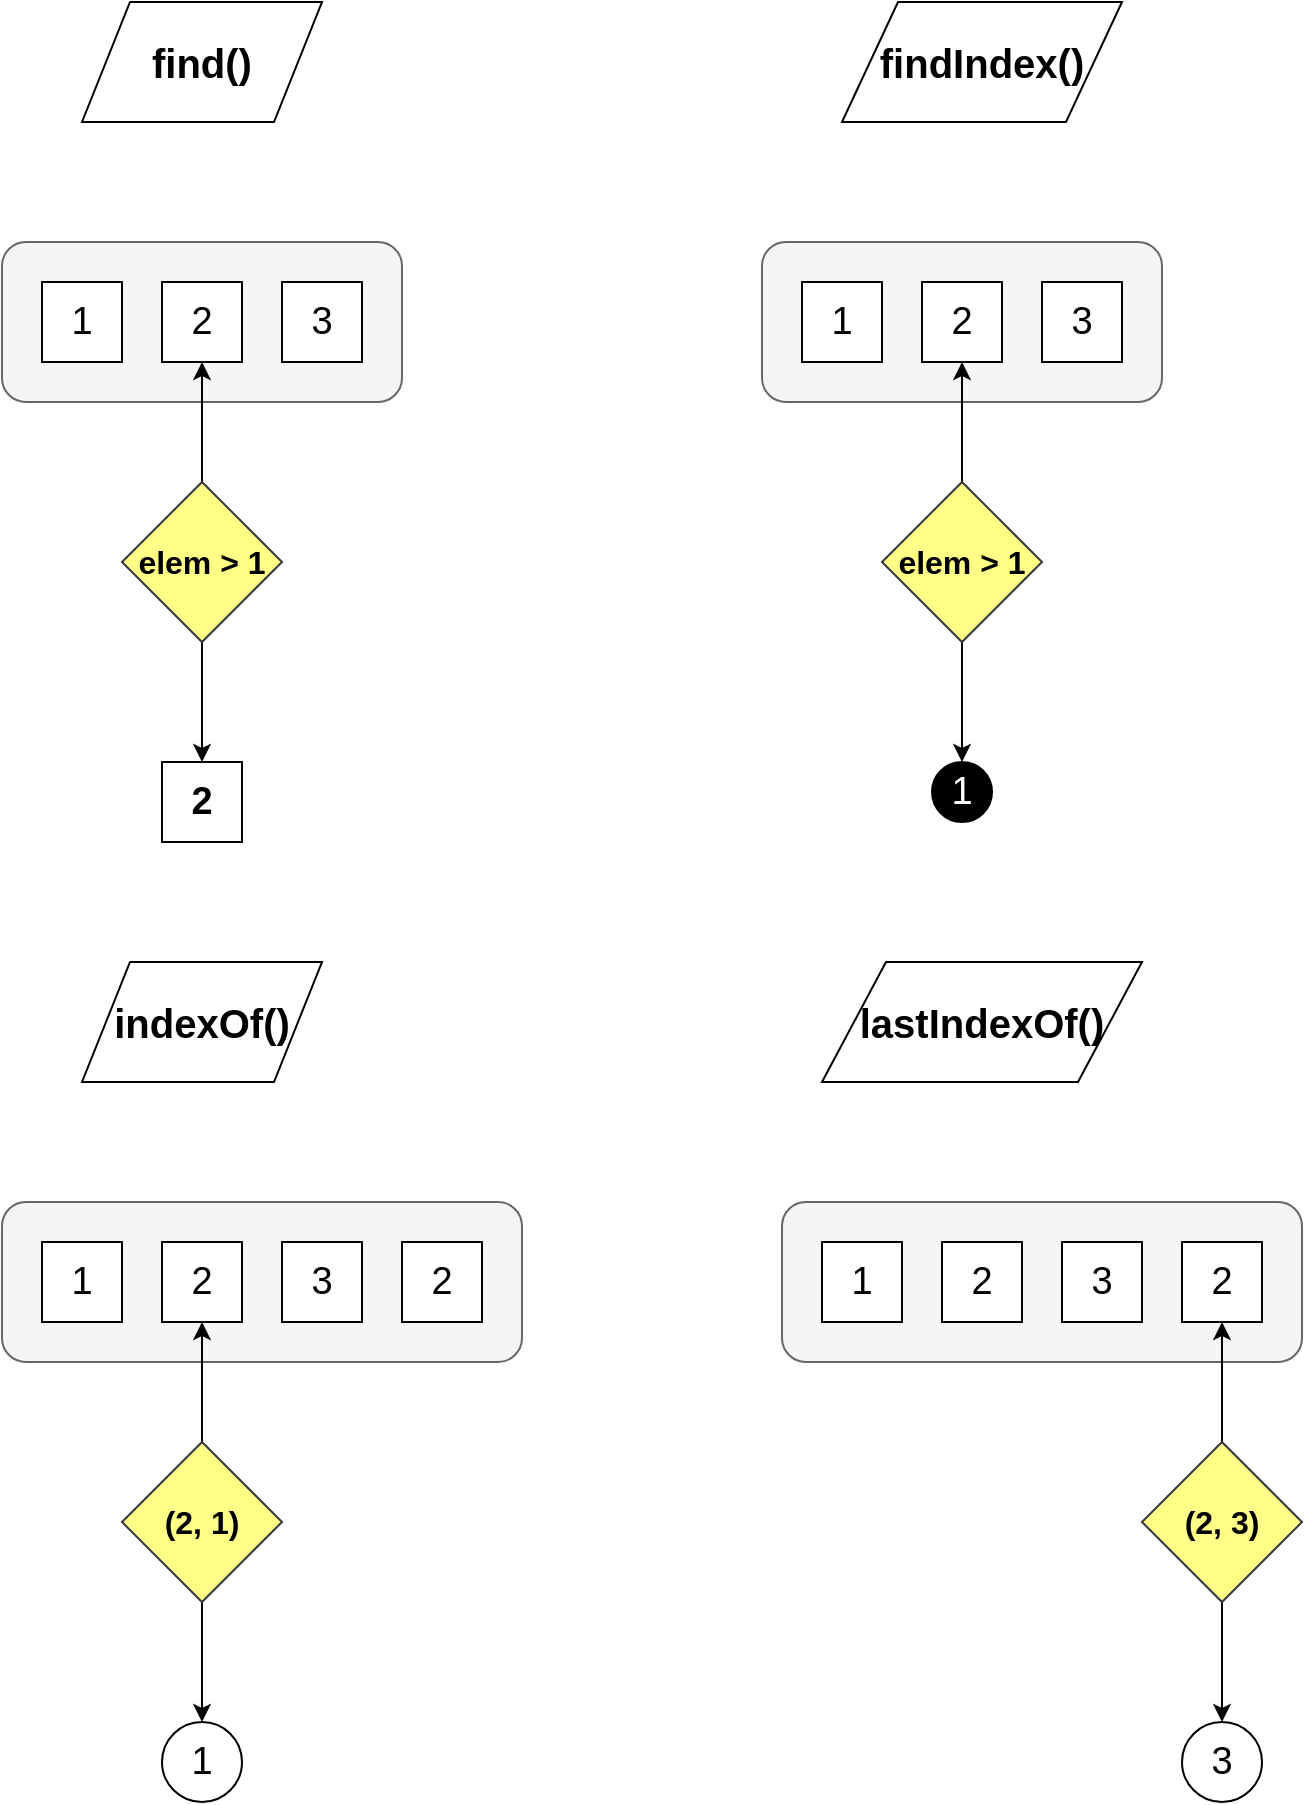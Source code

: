 <mxfile version="13.0.5" type="device"><diagram id="3619O0CQIiuUeOouCDw5" name="Page-1"><mxGraphModel dx="1038" dy="499" grid="1" gridSize="10" guides="1" tooltips="1" connect="1" arrows="1" fold="1" page="1" pageScale="1" pageWidth="827" pageHeight="1169" math="0" shadow="0"><root><mxCell id="0"/><mxCell id="1" parent="0"/><mxCell id="DJqFO_E5eXXISd0LHK7U-2" value="" style="rounded=1;whiteSpace=wrap;html=1;fontSize=19;fontStyle=0;fillColor=#f5f5f5;strokeColor=#666666;fontColor=#333333;" parent="1" vertex="1"><mxGeometry x="120" y="320" width="200" height="80" as="geometry"/></mxCell><mxCell id="DJqFO_E5eXXISd0LHK7U-3" value="3" style="whiteSpace=wrap;html=1;aspect=fixed;fontSize=19;fontStyle=0" parent="1" vertex="1"><mxGeometry x="260" y="340" width="40" height="40" as="geometry"/></mxCell><mxCell id="DJqFO_E5eXXISd0LHK7U-4" value="2" style="whiteSpace=wrap;html=1;aspect=fixed;fontSize=19;fontStyle=0" parent="1" vertex="1"><mxGeometry x="200" y="340" width="40" height="40" as="geometry"/></mxCell><mxCell id="DJqFO_E5eXXISd0LHK7U-5" value="1" style="whiteSpace=wrap;html=1;aspect=fixed;fontSize=19;fontStyle=0" parent="1" vertex="1"><mxGeometry x="140" y="340" width="40" height="40" as="geometry"/></mxCell><mxCell id="DJqFO_E5eXXISd0LHK7U-6" value="" style="edgeStyle=orthogonalEdgeStyle;rounded=0;orthogonalLoop=1;jettySize=auto;html=1;fontSize=19;fontStyle=1" parent="1" source="DJqFO_E5eXXISd0LHK7U-8" edge="1"><mxGeometry relative="1" as="geometry"><mxPoint x="220" y="380" as="targetPoint"/></mxGeometry></mxCell><mxCell id="DJqFO_E5eXXISd0LHK7U-7" style="edgeStyle=orthogonalEdgeStyle;rounded=0;orthogonalLoop=1;jettySize=auto;html=1;entryX=0.5;entryY=0;entryDx=0;entryDy=0;fontSize=19;fontStyle=1" parent="1" source="DJqFO_E5eXXISd0LHK7U-8" edge="1"><mxGeometry relative="1" as="geometry"><mxPoint x="220" y="580" as="targetPoint"/></mxGeometry></mxCell><mxCell id="DJqFO_E5eXXISd0LHK7U-8" value="elem &amp;gt; 1" style="rhombus;whiteSpace=wrap;html=1;fontSize=16;fontStyle=1;fillColor=#ffff88;strokeColor=#36393d;" parent="1" vertex="1"><mxGeometry x="180" y="440" width="80" height="80" as="geometry"/></mxCell><mxCell id="DJqFO_E5eXXISd0LHK7U-10" value="2" style="whiteSpace=wrap;html=1;aspect=fixed;fontSize=19;fontStyle=1" parent="1" vertex="1"><mxGeometry x="200" y="580" width="40" height="40" as="geometry"/></mxCell><mxCell id="DJqFO_E5eXXISd0LHK7U-11" value="find()" style="shape=parallelogram;perimeter=parallelogramPerimeter;whiteSpace=wrap;html=1;fontSize=20;fontStyle=1;" parent="1" vertex="1"><mxGeometry x="160" y="200" width="120" height="60" as="geometry"/></mxCell><mxCell id="DJqFO_E5eXXISd0LHK7U-13" value="" style="rounded=1;whiteSpace=wrap;html=1;fontSize=19;fontStyle=0;fillColor=#f5f5f5;strokeColor=#666666;fontColor=#333333;" parent="1" vertex="1"><mxGeometry x="500" y="320" width="200" height="80" as="geometry"/></mxCell><mxCell id="DJqFO_E5eXXISd0LHK7U-14" value="3" style="whiteSpace=wrap;html=1;aspect=fixed;fontSize=19;fontStyle=0" parent="1" vertex="1"><mxGeometry x="640" y="340" width="40" height="40" as="geometry"/></mxCell><mxCell id="DJqFO_E5eXXISd0LHK7U-15" value="2" style="whiteSpace=wrap;html=1;aspect=fixed;fontSize=19;fontStyle=0" parent="1" vertex="1"><mxGeometry x="580" y="340" width="40" height="40" as="geometry"/></mxCell><mxCell id="DJqFO_E5eXXISd0LHK7U-16" value="1" style="whiteSpace=wrap;html=1;aspect=fixed;fontSize=19;fontStyle=0" parent="1" vertex="1"><mxGeometry x="520" y="340" width="40" height="40" as="geometry"/></mxCell><mxCell id="DJqFO_E5eXXISd0LHK7U-17" value="" style="edgeStyle=orthogonalEdgeStyle;rounded=0;orthogonalLoop=1;jettySize=auto;html=1;fontSize=19;fontStyle=1" parent="1" source="DJqFO_E5eXXISd0LHK7U-19" edge="1"><mxGeometry relative="1" as="geometry"><mxPoint x="600" y="380" as="targetPoint"/></mxGeometry></mxCell><mxCell id="DJqFO_E5eXXISd0LHK7U-18" style="edgeStyle=orthogonalEdgeStyle;rounded=0;orthogonalLoop=1;jettySize=auto;html=1;entryX=0.5;entryY=0;entryDx=0;entryDy=0;fontSize=19;fontStyle=1" parent="1" source="DJqFO_E5eXXISd0LHK7U-19" edge="1"><mxGeometry relative="1" as="geometry"><mxPoint x="600" y="580" as="targetPoint"/></mxGeometry></mxCell><mxCell id="DJqFO_E5eXXISd0LHK7U-19" value="elem &amp;gt; 1" style="rhombus;whiteSpace=wrap;html=1;fontSize=16;fontStyle=1;fillColor=#ffff88;strokeColor=#36393d;" parent="1" vertex="1"><mxGeometry x="560" y="440" width="80" height="80" as="geometry"/></mxCell><mxCell id="DJqFO_E5eXXISd0LHK7U-21" value="findIndex()" style="shape=parallelogram;perimeter=parallelogramPerimeter;whiteSpace=wrap;html=1;fontSize=20;fontStyle=1;" parent="1" vertex="1"><mxGeometry x="540" y="200" width="140" height="60" as="geometry"/></mxCell><mxCell id="DJqFO_E5eXXISd0LHK7U-23" value="1" style="ellipse;whiteSpace=wrap;html=1;aspect=fixed;rounded=0;fontSize=19;fillColor=#000000;fontColor=#FFFFFF;" parent="1" vertex="1"><mxGeometry x="585" y="580" width="30" height="30" as="geometry"/></mxCell><mxCell id="DJqFO_E5eXXISd0LHK7U-24" value="" style="rounded=1;whiteSpace=wrap;html=1;fontSize=19;fontStyle=0;fillColor=#f5f5f5;strokeColor=#666666;fontColor=#333333;" parent="1" vertex="1"><mxGeometry x="120" y="800" width="260" height="80" as="geometry"/></mxCell><mxCell id="DJqFO_E5eXXISd0LHK7U-25" value="3" style="whiteSpace=wrap;html=1;aspect=fixed;fontSize=19;fontStyle=0" parent="1" vertex="1"><mxGeometry x="260" y="820" width="40" height="40" as="geometry"/></mxCell><mxCell id="DJqFO_E5eXXISd0LHK7U-26" value="2" style="whiteSpace=wrap;html=1;aspect=fixed;fontSize=19;fontStyle=0" parent="1" vertex="1"><mxGeometry x="200" y="820" width="40" height="40" as="geometry"/></mxCell><mxCell id="DJqFO_E5eXXISd0LHK7U-27" value="1" style="whiteSpace=wrap;html=1;aspect=fixed;fontSize=19;fontStyle=0" parent="1" vertex="1"><mxGeometry x="140" y="820" width="40" height="40" as="geometry"/></mxCell><mxCell id="DJqFO_E5eXXISd0LHK7U-28" value="" style="edgeStyle=orthogonalEdgeStyle;rounded=0;orthogonalLoop=1;jettySize=auto;html=1;fontSize=19;fontStyle=1" parent="1" source="DJqFO_E5eXXISd0LHK7U-30" edge="1"><mxGeometry relative="1" as="geometry"><mxPoint x="220" y="860" as="targetPoint"/></mxGeometry></mxCell><mxCell id="DJqFO_E5eXXISd0LHK7U-29" style="edgeStyle=orthogonalEdgeStyle;rounded=0;orthogonalLoop=1;jettySize=auto;html=1;entryX=0.5;entryY=0;entryDx=0;entryDy=0;fontSize=19;fontStyle=1" parent="1" source="DJqFO_E5eXXISd0LHK7U-30" edge="1"><mxGeometry relative="1" as="geometry"><mxPoint x="220" y="1060" as="targetPoint"/></mxGeometry></mxCell><mxCell id="DJqFO_E5eXXISd0LHK7U-30" value="(2, 1)" style="rhombus;whiteSpace=wrap;html=1;fontSize=16;fontStyle=1;fillColor=#ffff88;strokeColor=#36393d;" parent="1" vertex="1"><mxGeometry x="180" y="920" width="80" height="80" as="geometry"/></mxCell><mxCell id="DJqFO_E5eXXISd0LHK7U-32" value="indexOf()" style="shape=parallelogram;perimeter=parallelogramPerimeter;whiteSpace=wrap;html=1;fontSize=20;fontStyle=1;" parent="1" vertex="1"><mxGeometry x="160" y="680" width="120" height="60" as="geometry"/></mxCell><mxCell id="DJqFO_E5eXXISd0LHK7U-33" value="1" style="ellipse;whiteSpace=wrap;html=1;aspect=fixed;rounded=0;fontSize=19;" parent="1" vertex="1"><mxGeometry x="200" y="1060" width="40" height="40" as="geometry"/></mxCell><mxCell id="DJqFO_E5eXXISd0LHK7U-34" value="" style="rounded=1;whiteSpace=wrap;html=1;fontSize=19;fontStyle=0;fillColor=#f5f5f5;strokeColor=#666666;fontColor=#333333;" parent="1" vertex="1"><mxGeometry x="510" y="800" width="260" height="80" as="geometry"/></mxCell><mxCell id="DJqFO_E5eXXISd0LHK7U-35" value="3" style="whiteSpace=wrap;html=1;aspect=fixed;fontSize=19;fontStyle=0" parent="1" vertex="1"><mxGeometry x="650" y="820" width="40" height="40" as="geometry"/></mxCell><mxCell id="DJqFO_E5eXXISd0LHK7U-36" value="2" style="whiteSpace=wrap;html=1;aspect=fixed;fontSize=19;fontStyle=0" parent="1" vertex="1"><mxGeometry x="590" y="820" width="40" height="40" as="geometry"/></mxCell><mxCell id="DJqFO_E5eXXISd0LHK7U-37" value="1" style="whiteSpace=wrap;html=1;aspect=fixed;fontSize=19;fontStyle=0" parent="1" vertex="1"><mxGeometry x="530" y="820" width="40" height="40" as="geometry"/></mxCell><mxCell id="DJqFO_E5eXXISd0LHK7U-38" value="" style="edgeStyle=orthogonalEdgeStyle;rounded=0;orthogonalLoop=1;jettySize=auto;html=1;fontSize=19;fontStyle=1" parent="1" source="DJqFO_E5eXXISd0LHK7U-40" edge="1"><mxGeometry relative="1" as="geometry"><mxPoint x="730" y="860" as="targetPoint"/></mxGeometry></mxCell><mxCell id="DJqFO_E5eXXISd0LHK7U-39" style="edgeStyle=orthogonalEdgeStyle;rounded=0;orthogonalLoop=1;jettySize=auto;html=1;entryX=0.5;entryY=0;entryDx=0;entryDy=0;fontSize=19;fontStyle=1" parent="1" source="DJqFO_E5eXXISd0LHK7U-40" edge="1"><mxGeometry relative="1" as="geometry"><mxPoint x="730" y="1060" as="targetPoint"/></mxGeometry></mxCell><mxCell id="DJqFO_E5eXXISd0LHK7U-40" value="(2, 3)" style="rhombus;whiteSpace=wrap;html=1;fontSize=16;fontStyle=1;fillColor=#ffff88;strokeColor=#36393d;" parent="1" vertex="1"><mxGeometry x="690" y="920" width="80" height="80" as="geometry"/></mxCell><mxCell id="DJqFO_E5eXXISd0LHK7U-41" value="lastIndexOf()" style="shape=parallelogram;perimeter=parallelogramPerimeter;whiteSpace=wrap;html=1;fontSize=20;fontStyle=1;" parent="1" vertex="1"><mxGeometry x="530" y="680" width="160" height="60" as="geometry"/></mxCell><mxCell id="DJqFO_E5eXXISd0LHK7U-42" value="3" style="ellipse;whiteSpace=wrap;html=1;aspect=fixed;rounded=0;fontSize=19;" parent="1" vertex="1"><mxGeometry x="710" y="1060" width="40" height="40" as="geometry"/></mxCell><mxCell id="DJqFO_E5eXXISd0LHK7U-43" value="2" style="whiteSpace=wrap;html=1;aspect=fixed;fontSize=19;fontStyle=0" parent="1" vertex="1"><mxGeometry x="320" y="820" width="40" height="40" as="geometry"/></mxCell><mxCell id="DJqFO_E5eXXISd0LHK7U-44" value="2" style="whiteSpace=wrap;html=1;aspect=fixed;fontSize=19;fontStyle=0" parent="1" vertex="1"><mxGeometry x="710" y="820" width="40" height="40" as="geometry"/></mxCell></root></mxGraphModel></diagram></mxfile>